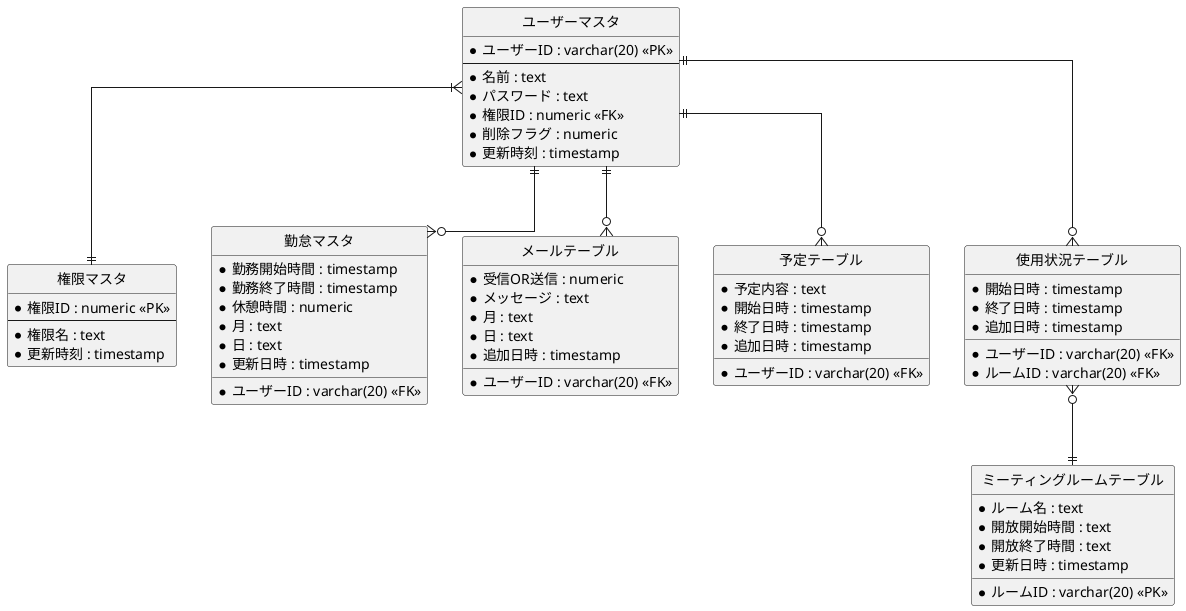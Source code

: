 @startuml

' hide the spot
hide circle

' avoid problems with angled crows feet
skinparam linetype ortho

entity "ユーザーマスタ" as user {
  *ユーザーID : varchar(20) <<PK>>
  --
  *名前 : text
  *パスワード : text
  *権限ID : numeric <<FK>>
  *削除フラグ : numeric
  *更新時刻 : timestamp
}

entity "権限マスタ" as auth {
  *権限ID : numeric <<PK>> 
  --
  *権限名 : text
  *更新時刻 : timestamp
}

entity "勤怠マスタ" as attend {
  *ユーザーID : varchar(20) <<FK>>
  *勤務開始時間 : timestamp
  *勤務終了時間 : timestamp 
  *休憩時間 : numeric
  *月 : text 
  *日 : text 
  *更新日時 : timestamp
}

entity "メールテーブル" as mail {
  *ユーザーID : varchar(20) <<FK>>
  *受信OR送信 : numeric
  *メッセージ : text
  *月 : text 
  *日 : text 
  *追加日時 : timestamp
}

entity "予定テーブル" as plan {
  *ユーザーID : varchar(20) <<FK>>
  *予定内容 : text
  *開始日時 : timestamp
  *終了日時 : timestamp 
  *追加日時 : timestamp
}

entity "ミーティングルームテーブル" as meeting {
  *ルームID : varchar(20) <<PK>>
  *ルーム名 : text 
  *開放開始時間 : text
  *開放終了時間 : text
  *更新日時 : timestamp
}

entity "使用状況テーブル" as use {
  *ユーザーID : varchar(20) <<FK>>
  *ルームID : varchar(20) <<FK>>
  *開始日時 : timestamp
  *終了日時 : timestamp 
  *追加日時 : timestamp
}

user }|--|| auth
user ||--o{ attend
user ||--o{ mail
user ||--o{ plan
user ||--o{ use
use }o--|| meeting

@enduml